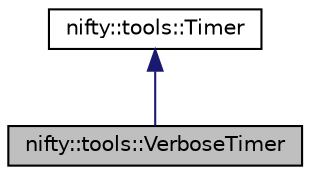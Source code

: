 digraph "nifty::tools::VerboseTimer"
{
  edge [fontname="Helvetica",fontsize="10",labelfontname="Helvetica",labelfontsize="10"];
  node [fontname="Helvetica",fontsize="10",shape=record];
  Node1 [label="nifty::tools::VerboseTimer",height=0.2,width=0.4,color="black", fillcolor="grey75", style="filled", fontcolor="black"];
  Node2 -> Node1 [dir="back",color="midnightblue",fontsize="10",style="solid"];
  Node2 [label="nifty::tools::Timer",height=0.2,width=0.4,color="black", fillcolor="white", style="filled",URL="$classnifty_1_1tools_1_1Timer.html"];
}
